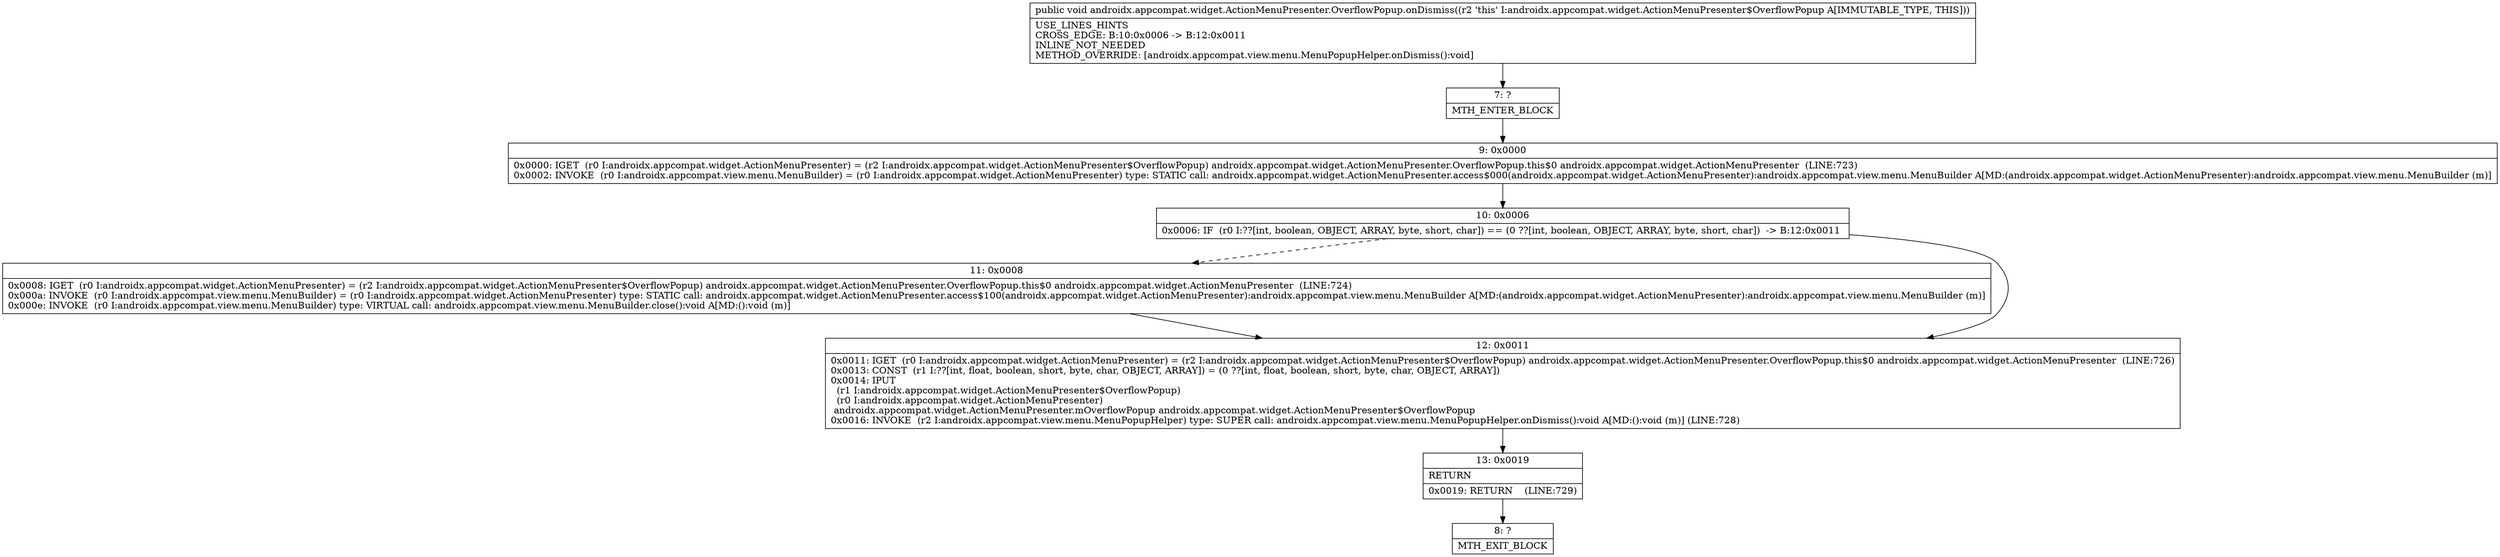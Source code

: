 digraph "CFG forandroidx.appcompat.widget.ActionMenuPresenter.OverflowPopup.onDismiss()V" {
Node_7 [shape=record,label="{7\:\ ?|MTH_ENTER_BLOCK\l}"];
Node_9 [shape=record,label="{9\:\ 0x0000|0x0000: IGET  (r0 I:androidx.appcompat.widget.ActionMenuPresenter) = (r2 I:androidx.appcompat.widget.ActionMenuPresenter$OverflowPopup) androidx.appcompat.widget.ActionMenuPresenter.OverflowPopup.this$0 androidx.appcompat.widget.ActionMenuPresenter  (LINE:723)\l0x0002: INVOKE  (r0 I:androidx.appcompat.view.menu.MenuBuilder) = (r0 I:androidx.appcompat.widget.ActionMenuPresenter) type: STATIC call: androidx.appcompat.widget.ActionMenuPresenter.access$000(androidx.appcompat.widget.ActionMenuPresenter):androidx.appcompat.view.menu.MenuBuilder A[MD:(androidx.appcompat.widget.ActionMenuPresenter):androidx.appcompat.view.menu.MenuBuilder (m)]\l}"];
Node_10 [shape=record,label="{10\:\ 0x0006|0x0006: IF  (r0 I:??[int, boolean, OBJECT, ARRAY, byte, short, char]) == (0 ??[int, boolean, OBJECT, ARRAY, byte, short, char])  \-\> B:12:0x0011 \l}"];
Node_11 [shape=record,label="{11\:\ 0x0008|0x0008: IGET  (r0 I:androidx.appcompat.widget.ActionMenuPresenter) = (r2 I:androidx.appcompat.widget.ActionMenuPresenter$OverflowPopup) androidx.appcompat.widget.ActionMenuPresenter.OverflowPopup.this$0 androidx.appcompat.widget.ActionMenuPresenter  (LINE:724)\l0x000a: INVOKE  (r0 I:androidx.appcompat.view.menu.MenuBuilder) = (r0 I:androidx.appcompat.widget.ActionMenuPresenter) type: STATIC call: androidx.appcompat.widget.ActionMenuPresenter.access$100(androidx.appcompat.widget.ActionMenuPresenter):androidx.appcompat.view.menu.MenuBuilder A[MD:(androidx.appcompat.widget.ActionMenuPresenter):androidx.appcompat.view.menu.MenuBuilder (m)]\l0x000e: INVOKE  (r0 I:androidx.appcompat.view.menu.MenuBuilder) type: VIRTUAL call: androidx.appcompat.view.menu.MenuBuilder.close():void A[MD:():void (m)]\l}"];
Node_12 [shape=record,label="{12\:\ 0x0011|0x0011: IGET  (r0 I:androidx.appcompat.widget.ActionMenuPresenter) = (r2 I:androidx.appcompat.widget.ActionMenuPresenter$OverflowPopup) androidx.appcompat.widget.ActionMenuPresenter.OverflowPopup.this$0 androidx.appcompat.widget.ActionMenuPresenter  (LINE:726)\l0x0013: CONST  (r1 I:??[int, float, boolean, short, byte, char, OBJECT, ARRAY]) = (0 ??[int, float, boolean, short, byte, char, OBJECT, ARRAY]) \l0x0014: IPUT  \l  (r1 I:androidx.appcompat.widget.ActionMenuPresenter$OverflowPopup)\l  (r0 I:androidx.appcompat.widget.ActionMenuPresenter)\l androidx.appcompat.widget.ActionMenuPresenter.mOverflowPopup androidx.appcompat.widget.ActionMenuPresenter$OverflowPopup \l0x0016: INVOKE  (r2 I:androidx.appcompat.view.menu.MenuPopupHelper) type: SUPER call: androidx.appcompat.view.menu.MenuPopupHelper.onDismiss():void A[MD:():void (m)] (LINE:728)\l}"];
Node_13 [shape=record,label="{13\:\ 0x0019|RETURN\l|0x0019: RETURN    (LINE:729)\l}"];
Node_8 [shape=record,label="{8\:\ ?|MTH_EXIT_BLOCK\l}"];
MethodNode[shape=record,label="{public void androidx.appcompat.widget.ActionMenuPresenter.OverflowPopup.onDismiss((r2 'this' I:androidx.appcompat.widget.ActionMenuPresenter$OverflowPopup A[IMMUTABLE_TYPE, THIS]))  | USE_LINES_HINTS\lCROSS_EDGE: B:10:0x0006 \-\> B:12:0x0011\lINLINE_NOT_NEEDED\lMETHOD_OVERRIDE: [androidx.appcompat.view.menu.MenuPopupHelper.onDismiss():void]\l}"];
MethodNode -> Node_7;Node_7 -> Node_9;
Node_9 -> Node_10;
Node_10 -> Node_11[style=dashed];
Node_10 -> Node_12;
Node_11 -> Node_12;
Node_12 -> Node_13;
Node_13 -> Node_8;
}

